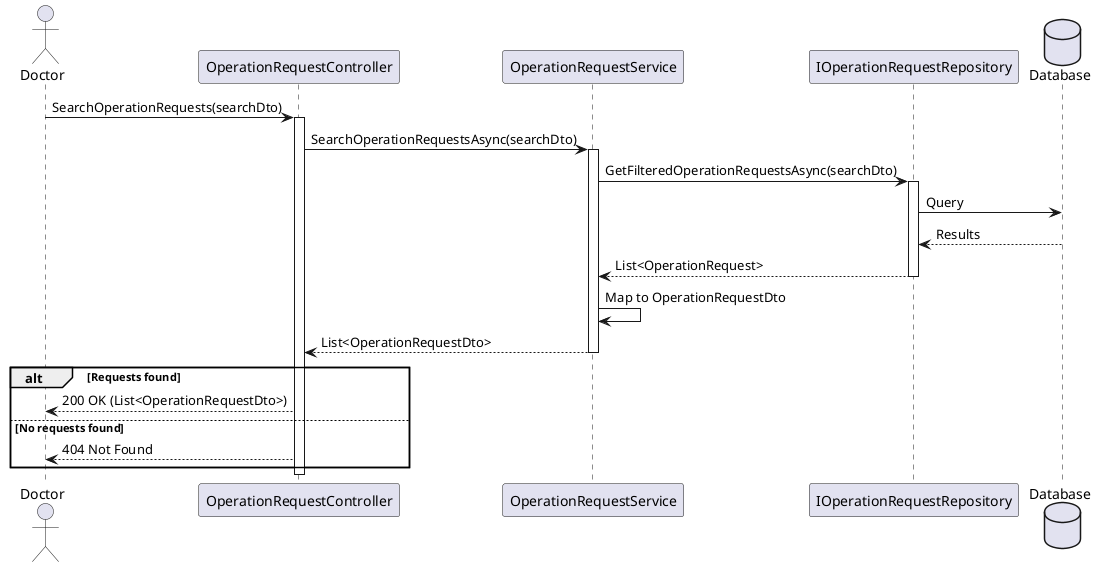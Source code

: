 @startuml
actor Doctor
participant OperationRequestController
participant OperationRequestService
participant IOperationRequestRepository
database Database

Doctor -> OperationRequestController : SearchOperationRequests(searchDto)
activate OperationRequestController

OperationRequestController -> OperationRequestService : SearchOperationRequestsAsync(searchDto)
activate OperationRequestService

OperationRequestService -> IOperationRequestRepository : GetFilteredOperationRequestsAsync(searchDto)
activate IOperationRequestRepository
IOperationRequestRepository -> Database : Query
Database --> IOperationRequestRepository : Results
IOperationRequestRepository --> OperationRequestService : List<OperationRequest>
deactivate IOperationRequestRepository

OperationRequestService -> OperationRequestService : Map to OperationRequestDto
OperationRequestService --> OperationRequestController : List<OperationRequestDto>
deactivate OperationRequestService

alt Requests found
    OperationRequestController --> Doctor : 200 OK (List<OperationRequestDto>)
else No requests found
    OperationRequestController --> Doctor : 404 Not Found
end

deactivate OperationRequestController

@enduml
